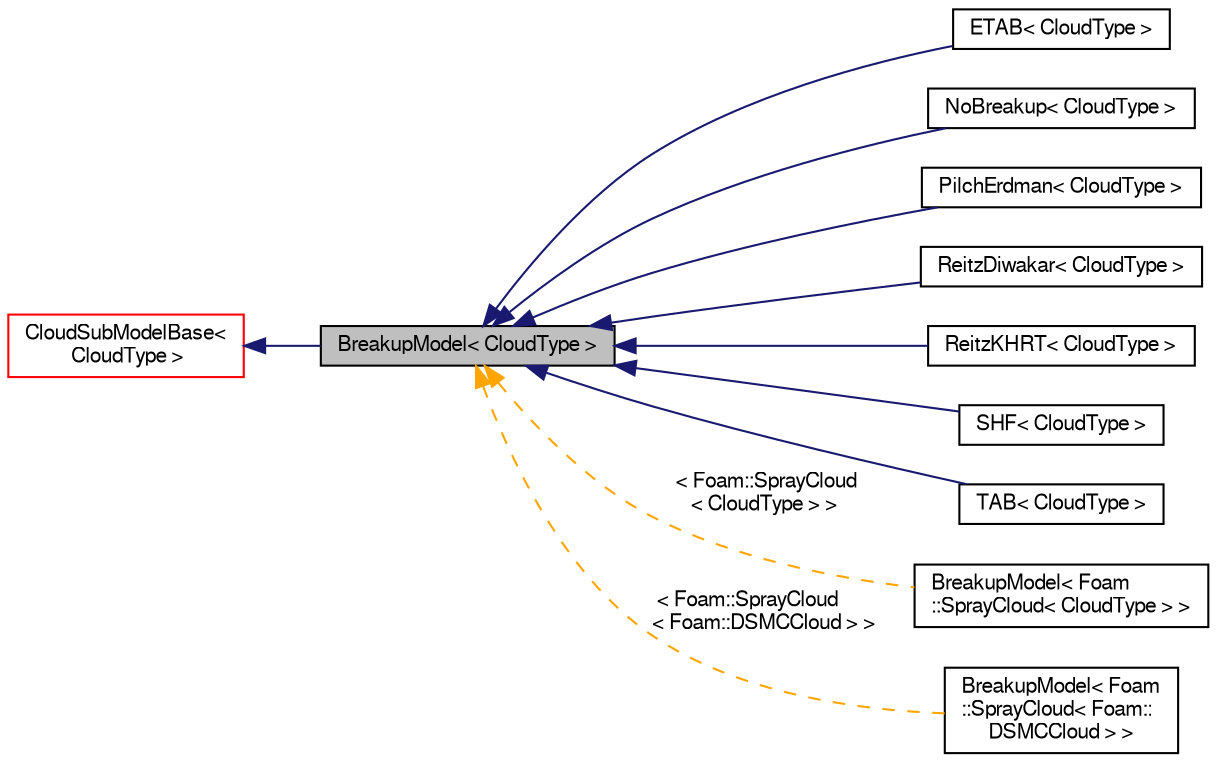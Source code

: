 digraph "BreakupModel&lt; CloudType &gt;"
{
  bgcolor="transparent";
  edge [fontname="FreeSans",fontsize="10",labelfontname="FreeSans",labelfontsize="10"];
  node [fontname="FreeSans",fontsize="10",shape=record];
  rankdir="LR";
  Node1 [label="BreakupModel\< CloudType \>",height=0.2,width=0.4,color="black", fillcolor="grey75", style="filled" fontcolor="black"];
  Node2 -> Node1 [dir="back",color="midnightblue",fontsize="10",style="solid",fontname="FreeSans"];
  Node2 [label="CloudSubModelBase\<\l CloudType \>",height=0.2,width=0.4,color="red",URL="$a00276.html",tooltip="Base class for cloud sub-models. "];
  Node1 -> Node3 [dir="back",color="midnightblue",fontsize="10",style="solid",fontname="FreeSans"];
  Node3 [label="ETAB\< CloudType \>",height=0.2,width=0.4,color="black",URL="$a00656.html",tooltip="The Enhanced TAB model. "];
  Node1 -> Node4 [dir="back",color="midnightblue",fontsize="10",style="solid",fontname="FreeSans"];
  Node4 [label="NoBreakup\< CloudType \>",height=0.2,width=0.4,color="black",URL="$a01546.html",tooltip="Dummy breakup model for &#39;none&#39;. "];
  Node1 -> Node5 [dir="back",color="midnightblue",fontsize="10",style="solid",fontname="FreeSans"];
  Node5 [label="PilchErdman\< CloudType \>",height=0.2,width=0.4,color="black",URL="$a01797.html",tooltip="Particle secondary breakup model, based on the reference: "];
  Node1 -> Node6 [dir="back",color="midnightblue",fontsize="10",style="solid",fontname="FreeSans"];
  Node6 [label="ReitzDiwakar\< CloudType \>",height=0.2,width=0.4,color="black",URL="$a02087.html",tooltip="secondary breakup model "];
  Node1 -> Node7 [dir="back",color="midnightblue",fontsize="10",style="solid",fontname="FreeSans"];
  Node7 [label="ReitzKHRT\< CloudType \>",height=0.2,width=0.4,color="black",URL="$a02088.html",tooltip="secondary breakup model which uses the Kelvin-Helmholtz instability theory to predict the &#39;stripped&#39; ..."];
  Node1 -> Node8 [dir="back",color="midnightblue",fontsize="10",style="solid",fontname="FreeSans"];
  Node8 [label="SHF\< CloudType \>",height=0.2,width=0.4,color="black",URL="$a02225.html",tooltip="Secondary Breakup Model to take account of the different breakup regimes, bag, molutimode, shear.... "];
  Node1 -> Node9 [dir="back",color="midnightblue",fontsize="10",style="solid",fontname="FreeSans"];
  Node9 [label="TAB\< CloudType \>",height=0.2,width=0.4,color="black",URL="$a02477.html",tooltip="The TAB Method for Numerical Calculation of Spray Droplet Breakup. "];
  Node1 -> Node10 [dir="back",color="orange",fontsize="10",style="dashed",label=" \< Foam::SprayCloud\l\< CloudType \> \>" ,fontname="FreeSans"];
  Node10 [label="BreakupModel\< Foam\l::SprayCloud\< CloudType \> \>",height=0.2,width=0.4,color="black",URL="$a00152.html"];
  Node1 -> Node11 [dir="back",color="orange",fontsize="10",style="dashed",label=" \< Foam::SprayCloud\l\< Foam::DSMCCloud \> \>" ,fontname="FreeSans"];
  Node11 [label="BreakupModel\< Foam\l::SprayCloud\< Foam::\lDSMCCloud \> \>",height=0.2,width=0.4,color="black",URL="$a00152.html"];
}
